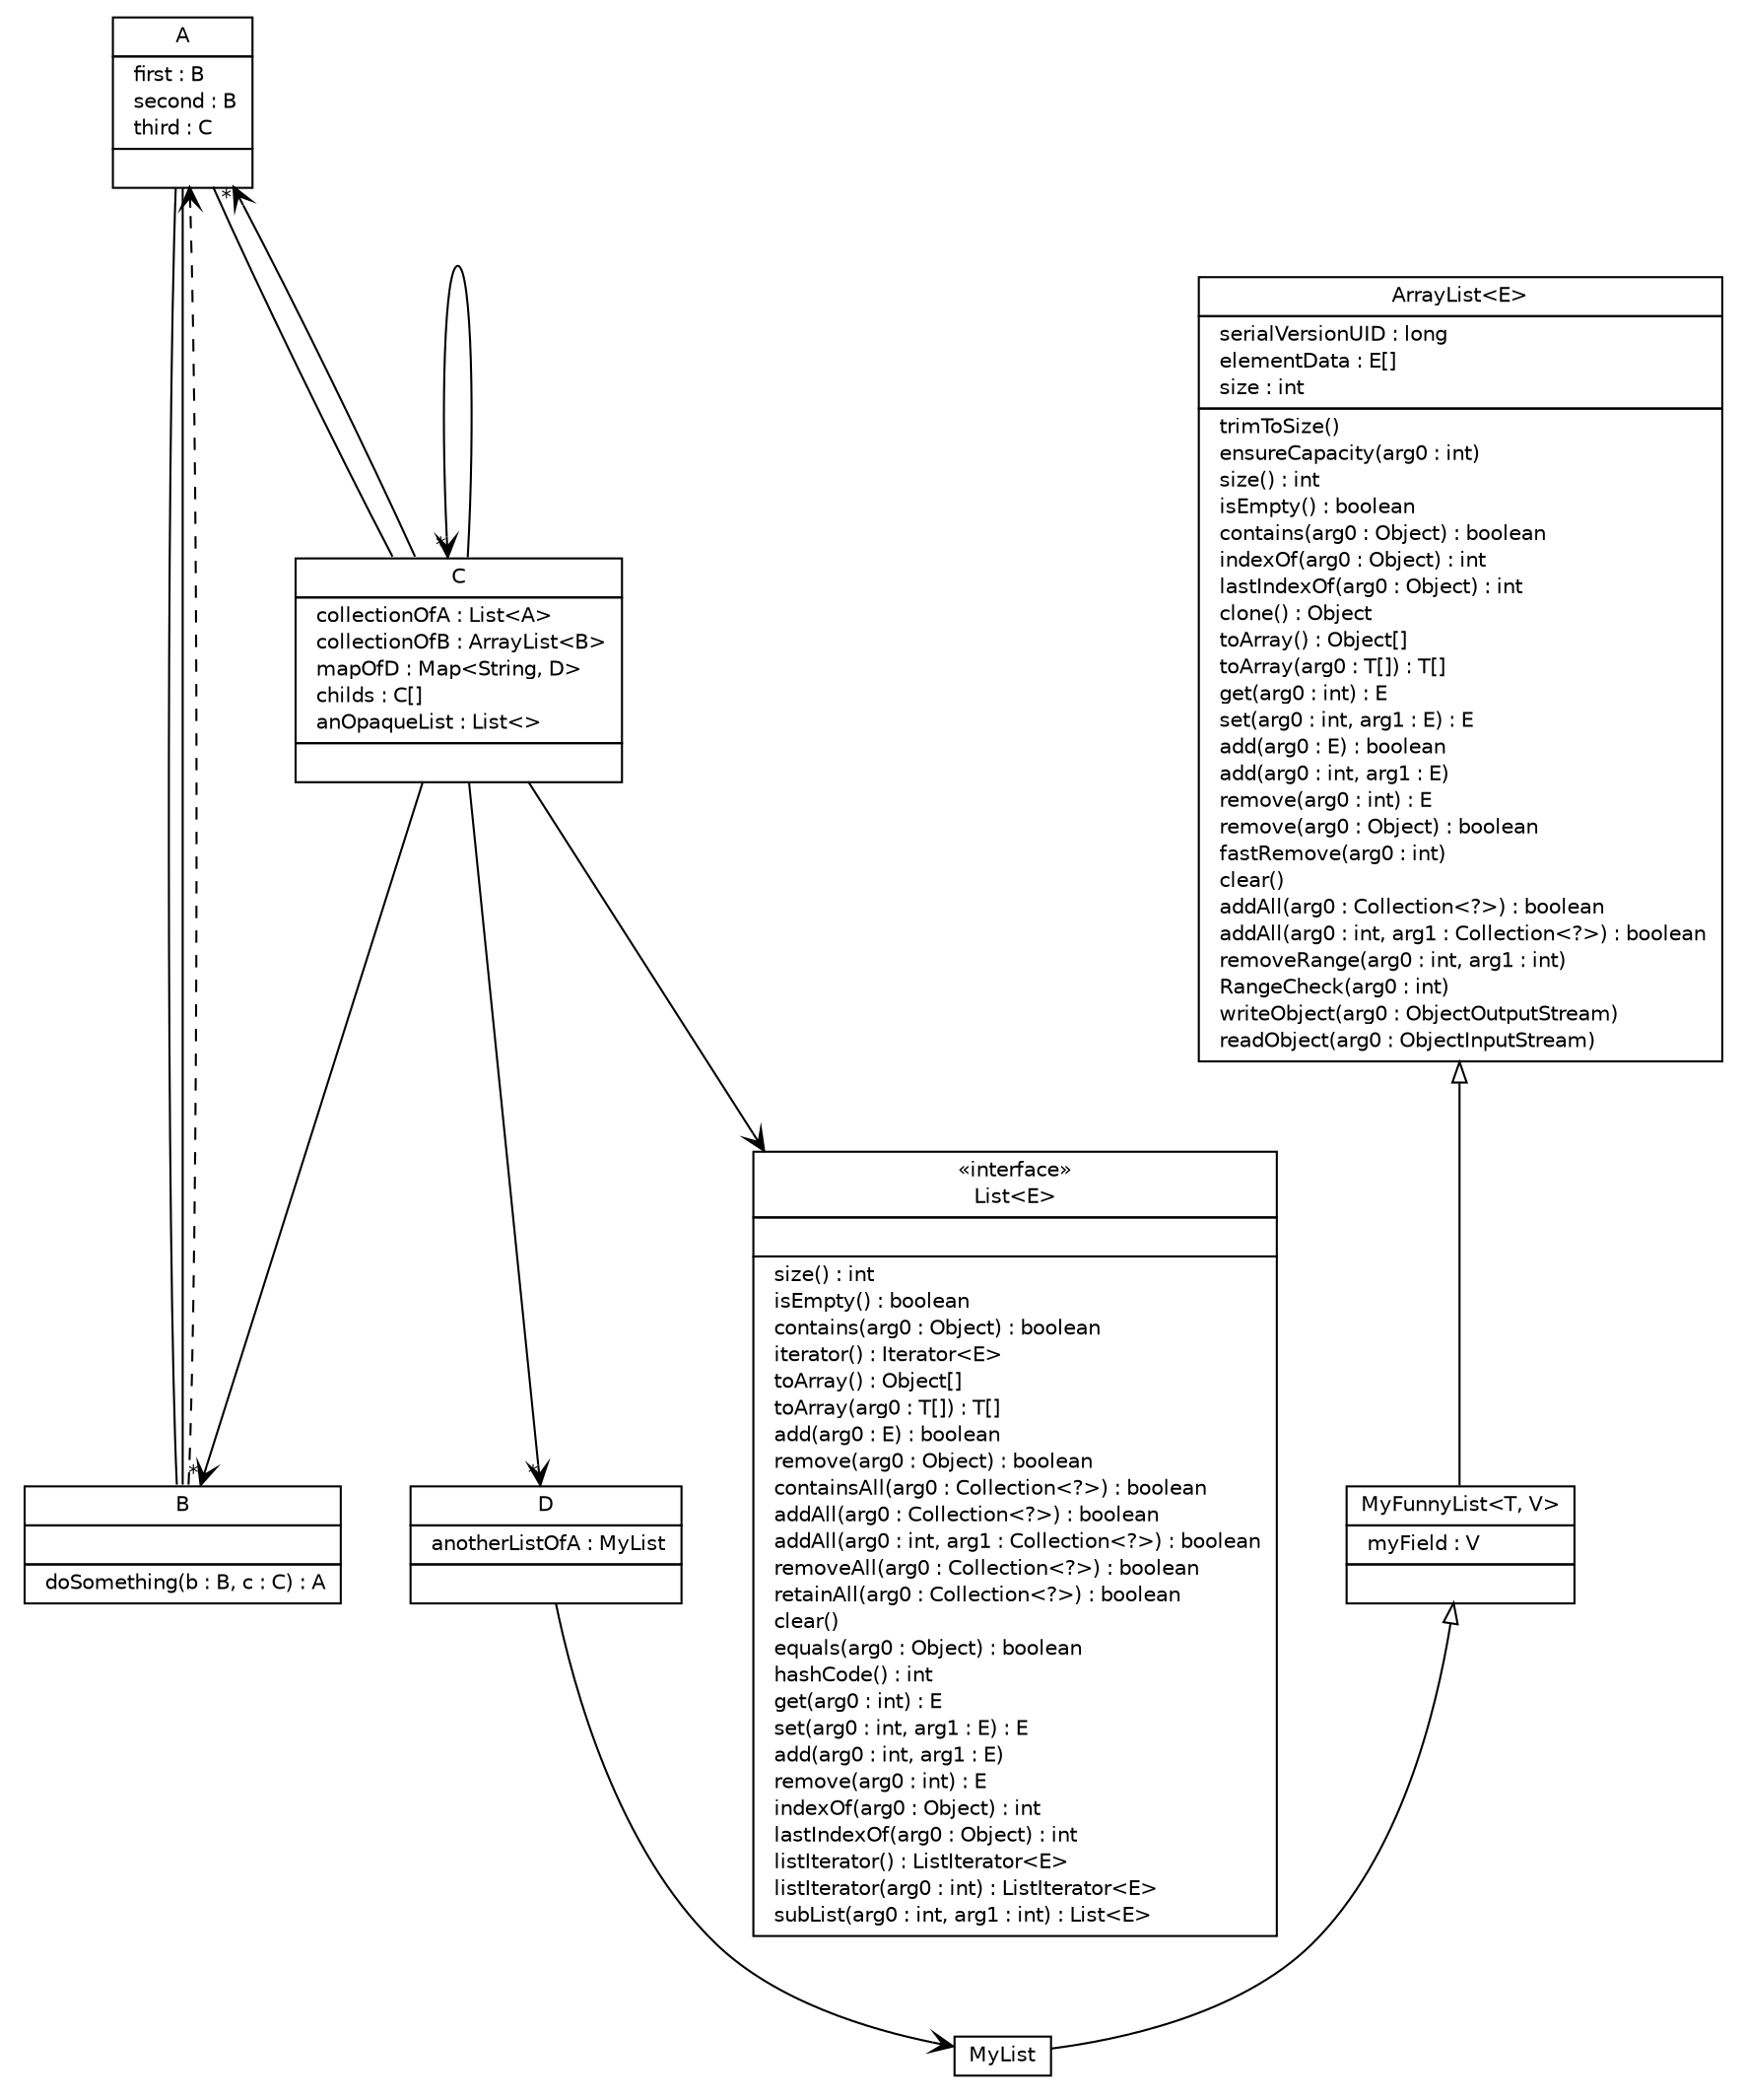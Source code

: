 #!/usr/local/bin/dot
#
# Class diagram 
# Generated by UmlGraph version 4.4 (http://www.spinellis.gr/sw/umlgraph)
#

digraph G {
	edge [fontname="Helvetica",fontsize=10,labelfontname="Helvetica",labelfontsize=10];
	node [fontname="Helvetica",fontsize=10,shape=plaintext];
	// A
	c66 [label=<<table border="0" cellborder="1" cellspacing="0" cellpadding="2" port="p"><tr><td><table border="0" cellspacing="0" cellpadding="1"><tr><td> A </td></tr></table></td></tr><tr><td><table border="0" cellspacing="0" cellpadding="1"><tr><td align="left">  first : B </td></tr><tr><td align="left">  second : B </td></tr><tr><td align="left">  third : C </td></tr></table></td></tr><tr><td><table border="0" cellspacing="0" cellpadding="1"><tr><td align="left">  </td></tr></table></td></tr></table>>, fontname="Helvetica", fontcolor="black", fontsize=10.0];
	// B
	c67 [label=<<table border="0" cellborder="1" cellspacing="0" cellpadding="2" port="p"><tr><td><table border="0" cellspacing="0" cellpadding="1"><tr><td> B </td></tr></table></td></tr><tr><td><table border="0" cellspacing="0" cellpadding="1"><tr><td align="left">  </td></tr></table></td></tr><tr><td><table border="0" cellspacing="0" cellpadding="1"><tr><td align="left">  doSomething(b : B, c : C) : A </td></tr></table></td></tr></table>>, fontname="Helvetica", fontcolor="black", fontsize=10.0];
	// C
	c68 [label=<<table border="0" cellborder="1" cellspacing="0" cellpadding="2" port="p"><tr><td><table border="0" cellspacing="0" cellpadding="1"><tr><td> C </td></tr></table></td></tr><tr><td><table border="0" cellspacing="0" cellpadding="1"><tr><td align="left">  collectionOfA : List&lt;A&gt; </td></tr><tr><td align="left">  collectionOfB : ArrayList&lt;B&gt; </td></tr><tr><td align="left">  mapOfD : Map&lt;String, D&gt; </td></tr><tr><td align="left">  childs : C[] </td></tr><tr><td align="left">  anOpaqueList : List&lt;&gt; </td></tr></table></td></tr><tr><td><table border="0" cellspacing="0" cellpadding="1"><tr><td align="left">  </td></tr></table></td></tr></table>>, fontname="Helvetica", fontcolor="black", fontsize=10.0];
	// MyFunnyList<T, V>
	c69 [label=<<table border="0" cellborder="1" cellspacing="0" cellpadding="2" port="p"><tr><td><table border="0" cellspacing="0" cellpadding="1"><tr><td> MyFunnyList&lt;T, V&gt; </td></tr></table></td></tr><tr><td><table border="0" cellspacing="0" cellpadding="1"><tr><td align="left">  myField : V </td></tr></table></td></tr><tr><td><table border="0" cellspacing="0" cellpadding="1"><tr><td align="left">  </td></tr></table></td></tr></table>>, fontname="Helvetica", fontcolor="black", fontsize=10.0];
	// MyList
	c70 [label=<<table border="0" cellborder="1" cellspacing="0" cellpadding="2" port="p"><tr><td><table border="0" cellspacing="0" cellpadding="1"><tr><td> MyList </td></tr></table></td></tr></table>>, fontname="Helvetica", fontcolor="black", fontsize=10.0];
	// D
	c71 [label=<<table border="0" cellborder="1" cellspacing="0" cellpadding="2" port="p"><tr><td><table border="0" cellspacing="0" cellpadding="1"><tr><td> D </td></tr></table></td></tr><tr><td><table border="0" cellspacing="0" cellpadding="1"><tr><td align="left">  anotherListOfA : MyList </td></tr></table></td></tr><tr><td><table border="0" cellspacing="0" cellpadding="1"><tr><td align="left">  </td></tr></table></td></tr></table>>, fontname="Helvetica", fontcolor="black", fontsize=10.0];
	//MyFunnyList<T, V> extends java.util.ArrayList<T>
	c72:p -> c69:p [dir=back,arrowtail=empty];
	//MyList extends MyFunnyList<A, B>
	c69:p -> c70:p [dir=back,arrowtail=empty];
	// A HAS B
	c66:p -> c67:p [taillabel="", label="", headlabel="", fontname="Helvetica", fontcolor="black", fontsize=10.0, color="black", arrowhead=none, arrowtail=ediamond];
	// A HAS B
	c66:p -> c67:p [taillabel="", label="", headlabel="", fontname="Helvetica", fontcolor="black", fontsize=10.0, color="black", arrowhead=none, arrowtail=ediamond];
	// A HAS C
	c66:p -> c68:p [taillabel="", label="", headlabel="", fontname="Helvetica", fontcolor="black", fontsize=10.0, color="black", arrowhead=none, arrowtail=ediamond];
	// C NAVASSOC A
	c68:p -> c66:p [taillabel="", label="", headlabel="*", fontname="Helvetica", fontcolor="black", fontsize=10.0, color="black", arrowhead=open];
	// C NAVASSOC B
	c68:p -> c67:p [taillabel="", label="", headlabel="*", fontname="Helvetica", fontcolor="black", fontsize=10.0, color="black", arrowhead=open];
	// C NAVASSOC D
	c68:p -> c71:p [taillabel="", label="", headlabel="*", fontname="Helvetica", fontcolor="black", fontsize=10.0, color="black", arrowhead=open];
	// C NAVASSOC C
	c68:p -> c68:p [taillabel="", label="", headlabel="*", fontname="Helvetica", fontcolor="black", fontsize=10.0, color="black", arrowhead=open];
	// C NAVASSOC java.util.List<E>
	c68:p -> c73:p [taillabel="", label="", headlabel="", fontname="Helvetica", fontcolor="black", fontsize=10.0, color="black", arrowhead=open];
	// D NAVASSOC MyList
	c71:p -> c70:p [taillabel="", label="", headlabel="", fontname="Helvetica", fontcolor="black", fontsize=10.0, color="black", arrowhead=open];
	// B DEPEND A
	c67:p -> c66:p [taillabel="", label="", headlabel="", fontname="Helvetica", fontcolor="black", fontsize=10.0, color="black", arrowhead=open, style=dashed];
	// java.util.ArrayList<E>
	c72 [label=<<table border="0" cellborder="1" cellspacing="0" cellpadding="2" port="p" href="http://java.sun.com/j2se/1.4.2/docs/api/java/util/ArrayList.html"><tr><td><table border="0" cellspacing="0" cellpadding="1"><tr><td> ArrayList&lt;E&gt; </td></tr></table></td></tr><tr><td><table border="0" cellspacing="0" cellpadding="1"><tr><td align="left">  serialVersionUID : long </td></tr><tr><td align="left">  elementData : E[] </td></tr><tr><td align="left">  size : int </td></tr></table></td></tr><tr><td><table border="0" cellspacing="0" cellpadding="1"><tr><td align="left">  trimToSize() </td></tr><tr><td align="left">  ensureCapacity(arg0 : int) </td></tr><tr><td align="left">  size() : int </td></tr><tr><td align="left">  isEmpty() : boolean </td></tr><tr><td align="left">  contains(arg0 : Object) : boolean </td></tr><tr><td align="left">  indexOf(arg0 : Object) : int </td></tr><tr><td align="left">  lastIndexOf(arg0 : Object) : int </td></tr><tr><td align="left">  clone() : Object </td></tr><tr><td align="left">  toArray() : Object[] </td></tr><tr><td align="left">  toArray(arg0 : T[]) : T[] </td></tr><tr><td align="left">  get(arg0 : int) : E </td></tr><tr><td align="left">  set(arg0 : int, arg1 : E) : E </td></tr><tr><td align="left">  add(arg0 : E) : boolean </td></tr><tr><td align="left">  add(arg0 : int, arg1 : E) </td></tr><tr><td align="left">  remove(arg0 : int) : E </td></tr><tr><td align="left">  remove(arg0 : Object) : boolean </td></tr><tr><td align="left">  fastRemove(arg0 : int) </td></tr><tr><td align="left">  clear() </td></tr><tr><td align="left">  addAll(arg0 : Collection&lt;?&gt;) : boolean </td></tr><tr><td align="left">  addAll(arg0 : int, arg1 : Collection&lt;?&gt;) : boolean </td></tr><tr><td align="left">  removeRange(arg0 : int, arg1 : int) </td></tr><tr><td align="left">  RangeCheck(arg0 : int) </td></tr><tr><td align="left">  writeObject(arg0 : ObjectOutputStream) </td></tr><tr><td align="left">  readObject(arg0 : ObjectInputStream) </td></tr></table></td></tr></table>>, fontname="Helvetica", fontcolor="black", fontsize=10.0];
	// java.util.List<E>
	c73 [label=<<table border="0" cellborder="1" cellspacing="0" cellpadding="2" port="p" href="http://java.sun.com/j2se/1.4.2/docs/api/java/util/List.html"><tr><td><table border="0" cellspacing="0" cellpadding="1"><tr><td> &laquo;interface&raquo; </td></tr><tr><td> List&lt;E&gt; </td></tr></table></td></tr><tr><td><table border="0" cellspacing="0" cellpadding="1"><tr><td align="left">  </td></tr></table></td></tr><tr><td><table border="0" cellspacing="0" cellpadding="1"><tr><td align="left">  size() : int </td></tr><tr><td align="left">  isEmpty() : boolean </td></tr><tr><td align="left">  contains(arg0 : Object) : boolean </td></tr><tr><td align="left">  iterator() : Iterator&lt;E&gt; </td></tr><tr><td align="left">  toArray() : Object[] </td></tr><tr><td align="left">  toArray(arg0 : T[]) : T[] </td></tr><tr><td align="left">  add(arg0 : E) : boolean </td></tr><tr><td align="left">  remove(arg0 : Object) : boolean </td></tr><tr><td align="left">  containsAll(arg0 : Collection&lt;?&gt;) : boolean </td></tr><tr><td align="left">  addAll(arg0 : Collection&lt;?&gt;) : boolean </td></tr><tr><td align="left">  addAll(arg0 : int, arg1 : Collection&lt;?&gt;) : boolean </td></tr><tr><td align="left">  removeAll(arg0 : Collection&lt;?&gt;) : boolean </td></tr><tr><td align="left">  retainAll(arg0 : Collection&lt;?&gt;) : boolean </td></tr><tr><td align="left">  clear() </td></tr><tr><td align="left">  equals(arg0 : Object) : boolean </td></tr><tr><td align="left">  hashCode() : int </td></tr><tr><td align="left">  get(arg0 : int) : E </td></tr><tr><td align="left">  set(arg0 : int, arg1 : E) : E </td></tr><tr><td align="left">  add(arg0 : int, arg1 : E) </td></tr><tr><td align="left">  remove(arg0 : int) : E </td></tr><tr><td align="left">  indexOf(arg0 : Object) : int </td></tr><tr><td align="left">  lastIndexOf(arg0 : Object) : int </td></tr><tr><td align="left">  listIterator() : ListIterator&lt;E&gt; </td></tr><tr><td align="left">  listIterator(arg0 : int) : ListIterator&lt;E&gt; </td></tr><tr><td align="left">  subList(arg0 : int, arg1 : int) : List&lt;E&gt; </td></tr></table></td></tr></table>>, fontname="Helvetica", fontcolor="black", fontsize=10.0];
}

